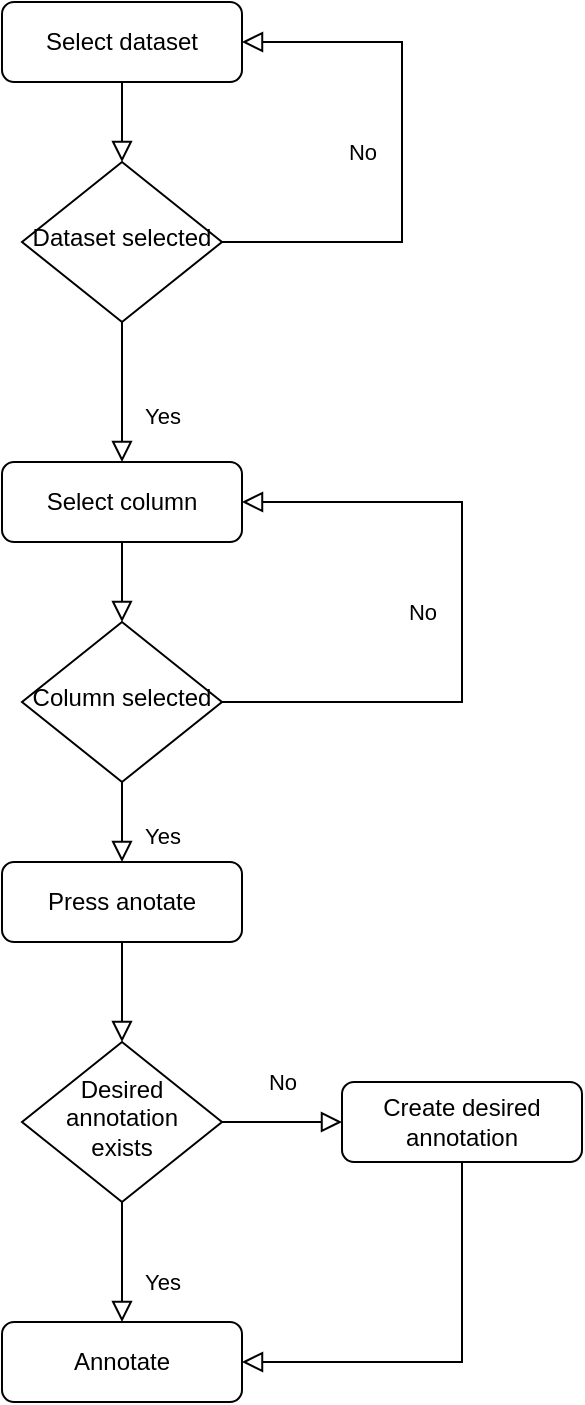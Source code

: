 <mxfile version="16.0.0" type="device"><diagram id="C5RBs43oDa-KdzZeNtuy" name="Page-1"><mxGraphModel dx="1342" dy="857" grid="1" gridSize="10" guides="1" tooltips="1" connect="1" arrows="1" fold="1" page="1" pageScale="1" pageWidth="827" pageHeight="1169" math="0" shadow="0"><root><mxCell id="WIyWlLk6GJQsqaUBKTNV-0"/><mxCell id="WIyWlLk6GJQsqaUBKTNV-1" parent="WIyWlLk6GJQsqaUBKTNV-0"/><mxCell id="nO5PxYpdXAOPqtDuA_3x-0" value="Select dataset" style="rounded=1;whiteSpace=wrap;html=1;fontSize=12;glass=0;strokeWidth=1;shadow=0;" parent="WIyWlLk6GJQsqaUBKTNV-1" vertex="1"><mxGeometry x="269" width="120" height="40" as="geometry"/></mxCell><mxCell id="nO5PxYpdXAOPqtDuA_3x-1" value="Dataset selected" style="rhombus;whiteSpace=wrap;html=1;shadow=0;fontFamily=Helvetica;fontSize=12;align=center;strokeWidth=1;spacing=6;spacingTop=-4;" parent="WIyWlLk6GJQsqaUBKTNV-1" vertex="1"><mxGeometry x="279" y="80" width="100" height="80" as="geometry"/></mxCell><mxCell id="nO5PxYpdXAOPqtDuA_3x-2" value="" style="rounded=0;html=1;jettySize=auto;orthogonalLoop=1;fontSize=11;endArrow=block;endFill=0;endSize=8;strokeWidth=1;shadow=0;labelBackgroundColor=none;edgeStyle=orthogonalEdgeStyle;exitX=0.5;exitY=1;exitDx=0;exitDy=0;entryX=0.5;entryY=0;entryDx=0;entryDy=0;" parent="WIyWlLk6GJQsqaUBKTNV-1" source="nO5PxYpdXAOPqtDuA_3x-0" target="nO5PxYpdXAOPqtDuA_3x-1" edge="1"><mxGeometry y="20" relative="1" as="geometry"><mxPoint as="offset"/><mxPoint x="659" y="180" as="sourcePoint"/><mxPoint x="329" y="70" as="targetPoint"/></mxGeometry></mxCell><mxCell id="nO5PxYpdXAOPqtDuA_3x-3" value="No" style="rounded=0;html=1;jettySize=auto;orthogonalLoop=1;fontSize=11;endArrow=block;endFill=0;endSize=8;strokeWidth=1;shadow=0;labelBackgroundColor=none;edgeStyle=orthogonalEdgeStyle;exitX=1;exitY=0.5;exitDx=0;exitDy=0;entryX=1;entryY=0.5;entryDx=0;entryDy=0;" parent="WIyWlLk6GJQsqaUBKTNV-1" source="nO5PxYpdXAOPqtDuA_3x-1" target="nO5PxYpdXAOPqtDuA_3x-0" edge="1"><mxGeometry y="20" relative="1" as="geometry"><mxPoint as="offset"/><mxPoint x="449" y="100" as="sourcePoint"/><mxPoint x="469" y="30" as="targetPoint"/><Array as="points"><mxPoint x="469" y="120"/><mxPoint x="469" y="20"/></Array></mxGeometry></mxCell><mxCell id="nO5PxYpdXAOPqtDuA_3x-4" value="Select column" style="rounded=1;whiteSpace=wrap;html=1;fontSize=12;glass=0;strokeWidth=1;shadow=0;" parent="WIyWlLk6GJQsqaUBKTNV-1" vertex="1"><mxGeometry x="269" y="230" width="120" height="40" as="geometry"/></mxCell><mxCell id="nO5PxYpdXAOPqtDuA_3x-5" value="Yes" style="rounded=0;html=1;jettySize=auto;orthogonalLoop=1;fontSize=11;endArrow=block;endFill=0;endSize=8;strokeWidth=1;shadow=0;labelBackgroundColor=none;edgeStyle=orthogonalEdgeStyle;exitX=0.5;exitY=1;exitDx=0;exitDy=0;entryX=0.5;entryY=0;entryDx=0;entryDy=0;entryPerimeter=0;" parent="WIyWlLk6GJQsqaUBKTNV-1" source="nO5PxYpdXAOPqtDuA_3x-1" target="nO5PxYpdXAOPqtDuA_3x-4" edge="1"><mxGeometry x="0.333" y="20" relative="1" as="geometry"><mxPoint as="offset"/><mxPoint x="659" y="300" as="sourcePoint"/><mxPoint x="659" y="360" as="targetPoint"/></mxGeometry></mxCell><mxCell id="nO5PxYpdXAOPqtDuA_3x-6" value="Column selected" style="rhombus;whiteSpace=wrap;html=1;shadow=0;fontFamily=Helvetica;fontSize=12;align=center;strokeWidth=1;spacing=6;spacingTop=-4;" parent="WIyWlLk6GJQsqaUBKTNV-1" vertex="1"><mxGeometry x="279" y="310" width="100" height="80" as="geometry"/></mxCell><mxCell id="nO5PxYpdXAOPqtDuA_3x-7" value="" style="rounded=0;html=1;jettySize=auto;orthogonalLoop=1;fontSize=11;endArrow=block;endFill=0;endSize=8;strokeWidth=1;shadow=0;labelBackgroundColor=none;edgeStyle=orthogonalEdgeStyle;exitX=0.5;exitY=1;exitDx=0;exitDy=0;entryX=0.5;entryY=0;entryDx=0;entryDy=0;" parent="WIyWlLk6GJQsqaUBKTNV-1" source="nO5PxYpdXAOPqtDuA_3x-4" target="nO5PxYpdXAOPqtDuA_3x-6" edge="1"><mxGeometry y="20" relative="1" as="geometry"><mxPoint as="offset"/><mxPoint x="339" y="50" as="sourcePoint"/><mxPoint x="339" y="90" as="targetPoint"/></mxGeometry></mxCell><mxCell id="nO5PxYpdXAOPqtDuA_3x-8" value="Press anotate" style="rounded=1;whiteSpace=wrap;html=1;fontSize=12;glass=0;strokeWidth=1;shadow=0;" parent="WIyWlLk6GJQsqaUBKTNV-1" vertex="1"><mxGeometry x="269" y="430" width="120" height="40" as="geometry"/></mxCell><mxCell id="nO5PxYpdXAOPqtDuA_3x-9" value="Yes" style="rounded=0;html=1;jettySize=auto;orthogonalLoop=1;fontSize=11;endArrow=block;endFill=0;endSize=8;strokeWidth=1;shadow=0;labelBackgroundColor=none;edgeStyle=orthogonalEdgeStyle;entryX=0.5;entryY=0;entryDx=0;entryDy=0;exitX=0.5;exitY=1;exitDx=0;exitDy=0;" parent="WIyWlLk6GJQsqaUBKTNV-1" source="nO5PxYpdXAOPqtDuA_3x-6" target="nO5PxYpdXAOPqtDuA_3x-8" edge="1"><mxGeometry x="0.333" y="20" relative="1" as="geometry"><mxPoint as="offset"/><mxPoint x="329" y="400" as="sourcePoint"/><mxPoint x="339" y="240" as="targetPoint"/></mxGeometry></mxCell><mxCell id="nO5PxYpdXAOPqtDuA_3x-10" value="No" style="rounded=0;html=1;jettySize=auto;orthogonalLoop=1;fontSize=11;endArrow=block;endFill=0;endSize=8;strokeWidth=1;shadow=0;labelBackgroundColor=none;edgeStyle=orthogonalEdgeStyle;exitX=1;exitY=0.5;exitDx=0;exitDy=0;entryX=1;entryY=0.5;entryDx=0;entryDy=0;" parent="WIyWlLk6GJQsqaUBKTNV-1" source="nO5PxYpdXAOPqtDuA_3x-6" target="nO5PxYpdXAOPqtDuA_3x-4" edge="1"><mxGeometry y="20" relative="1" as="geometry"><mxPoint as="offset"/><mxPoint x="409" y="350" as="sourcePoint"/><mxPoint x="419" y="250" as="targetPoint"/><Array as="points"><mxPoint x="499" y="350"/><mxPoint x="499" y="250"/></Array></mxGeometry></mxCell><mxCell id="nO5PxYpdXAOPqtDuA_3x-11" value="Desired annotation exists" style="rhombus;whiteSpace=wrap;html=1;shadow=0;fontFamily=Helvetica;fontSize=12;align=center;strokeWidth=1;spacing=6;spacingTop=-4;" parent="WIyWlLk6GJQsqaUBKTNV-1" vertex="1"><mxGeometry x="279" y="520" width="100" height="80" as="geometry"/></mxCell><mxCell id="nO5PxYpdXAOPqtDuA_3x-12" value="" style="rounded=0;html=1;jettySize=auto;orthogonalLoop=1;fontSize=11;endArrow=block;endFill=0;endSize=8;strokeWidth=1;shadow=0;labelBackgroundColor=none;edgeStyle=orthogonalEdgeStyle;entryX=0.5;entryY=0;entryDx=0;entryDy=0;exitX=0.5;exitY=1;exitDx=0;exitDy=0;" parent="WIyWlLk6GJQsqaUBKTNV-1" source="nO5PxYpdXAOPqtDuA_3x-8" target="nO5PxYpdXAOPqtDuA_3x-11" edge="1"><mxGeometry x="0.333" y="20" relative="1" as="geometry"><mxPoint as="offset"/><mxPoint x="339" y="400" as="sourcePoint"/><mxPoint x="339" y="440" as="targetPoint"/></mxGeometry></mxCell><mxCell id="nO5PxYpdXAOPqtDuA_3x-13" value="Annotate" style="rounded=1;whiteSpace=wrap;html=1;fontSize=12;glass=0;strokeWidth=1;shadow=0;" parent="WIyWlLk6GJQsqaUBKTNV-1" vertex="1"><mxGeometry x="269" y="660" width="120" height="40" as="geometry"/></mxCell><mxCell id="nO5PxYpdXAOPqtDuA_3x-14" value="Yes" style="rounded=0;html=1;jettySize=auto;orthogonalLoop=1;fontSize=11;endArrow=block;endFill=0;endSize=8;strokeWidth=1;shadow=0;labelBackgroundColor=none;edgeStyle=orthogonalEdgeStyle;entryX=0.5;entryY=0;entryDx=0;entryDy=0;exitX=0.5;exitY=1;exitDx=0;exitDy=0;" parent="WIyWlLk6GJQsqaUBKTNV-1" source="nO5PxYpdXAOPqtDuA_3x-11" target="nO5PxYpdXAOPqtDuA_3x-13" edge="1"><mxGeometry x="0.333" y="20" relative="1" as="geometry"><mxPoint as="offset"/><mxPoint x="339" y="400" as="sourcePoint"/><mxPoint x="339" y="440" as="targetPoint"/></mxGeometry></mxCell><mxCell id="nO5PxYpdXAOPqtDuA_3x-15" value="Create desired annotation" style="rounded=1;whiteSpace=wrap;html=1;fontSize=12;glass=0;strokeWidth=1;shadow=0;" parent="WIyWlLk6GJQsqaUBKTNV-1" vertex="1"><mxGeometry x="439" y="540" width="120" height="40" as="geometry"/></mxCell><mxCell id="nO5PxYpdXAOPqtDuA_3x-16" value="No" style="rounded=0;html=1;jettySize=auto;orthogonalLoop=1;fontSize=11;endArrow=block;endFill=0;endSize=8;strokeWidth=1;shadow=0;labelBackgroundColor=none;edgeStyle=orthogonalEdgeStyle;exitX=1;exitY=0.5;exitDx=0;exitDy=0;entryX=0;entryY=0.5;entryDx=0;entryDy=0;" parent="WIyWlLk6GJQsqaUBKTNV-1" source="nO5PxYpdXAOPqtDuA_3x-11" target="nO5PxYpdXAOPqtDuA_3x-15" edge="1"><mxGeometry y="20" relative="1" as="geometry"><mxPoint as="offset"/><mxPoint x="389" y="360" as="sourcePoint"/><mxPoint x="399" y="260" as="targetPoint"/><Array as="points"><mxPoint x="399" y="560"/><mxPoint x="399" y="560"/></Array></mxGeometry></mxCell><mxCell id="nO5PxYpdXAOPqtDuA_3x-17" value="" style="rounded=0;html=1;jettySize=auto;orthogonalLoop=1;fontSize=11;endArrow=block;endFill=0;endSize=8;strokeWidth=1;shadow=0;labelBackgroundColor=none;edgeStyle=orthogonalEdgeStyle;exitX=0.5;exitY=1;exitDx=0;exitDy=0;entryX=1;entryY=0.5;entryDx=0;entryDy=0;" parent="WIyWlLk6GJQsqaUBKTNV-1" source="nO5PxYpdXAOPqtDuA_3x-15" target="nO5PxYpdXAOPqtDuA_3x-13" edge="1"><mxGeometry x="0.333" y="20" relative="1" as="geometry"><mxPoint as="offset"/><mxPoint x="339" y="170" as="sourcePoint"/><mxPoint x="339" y="240" as="targetPoint"/></mxGeometry></mxCell></root></mxGraphModel></diagram></mxfile>
